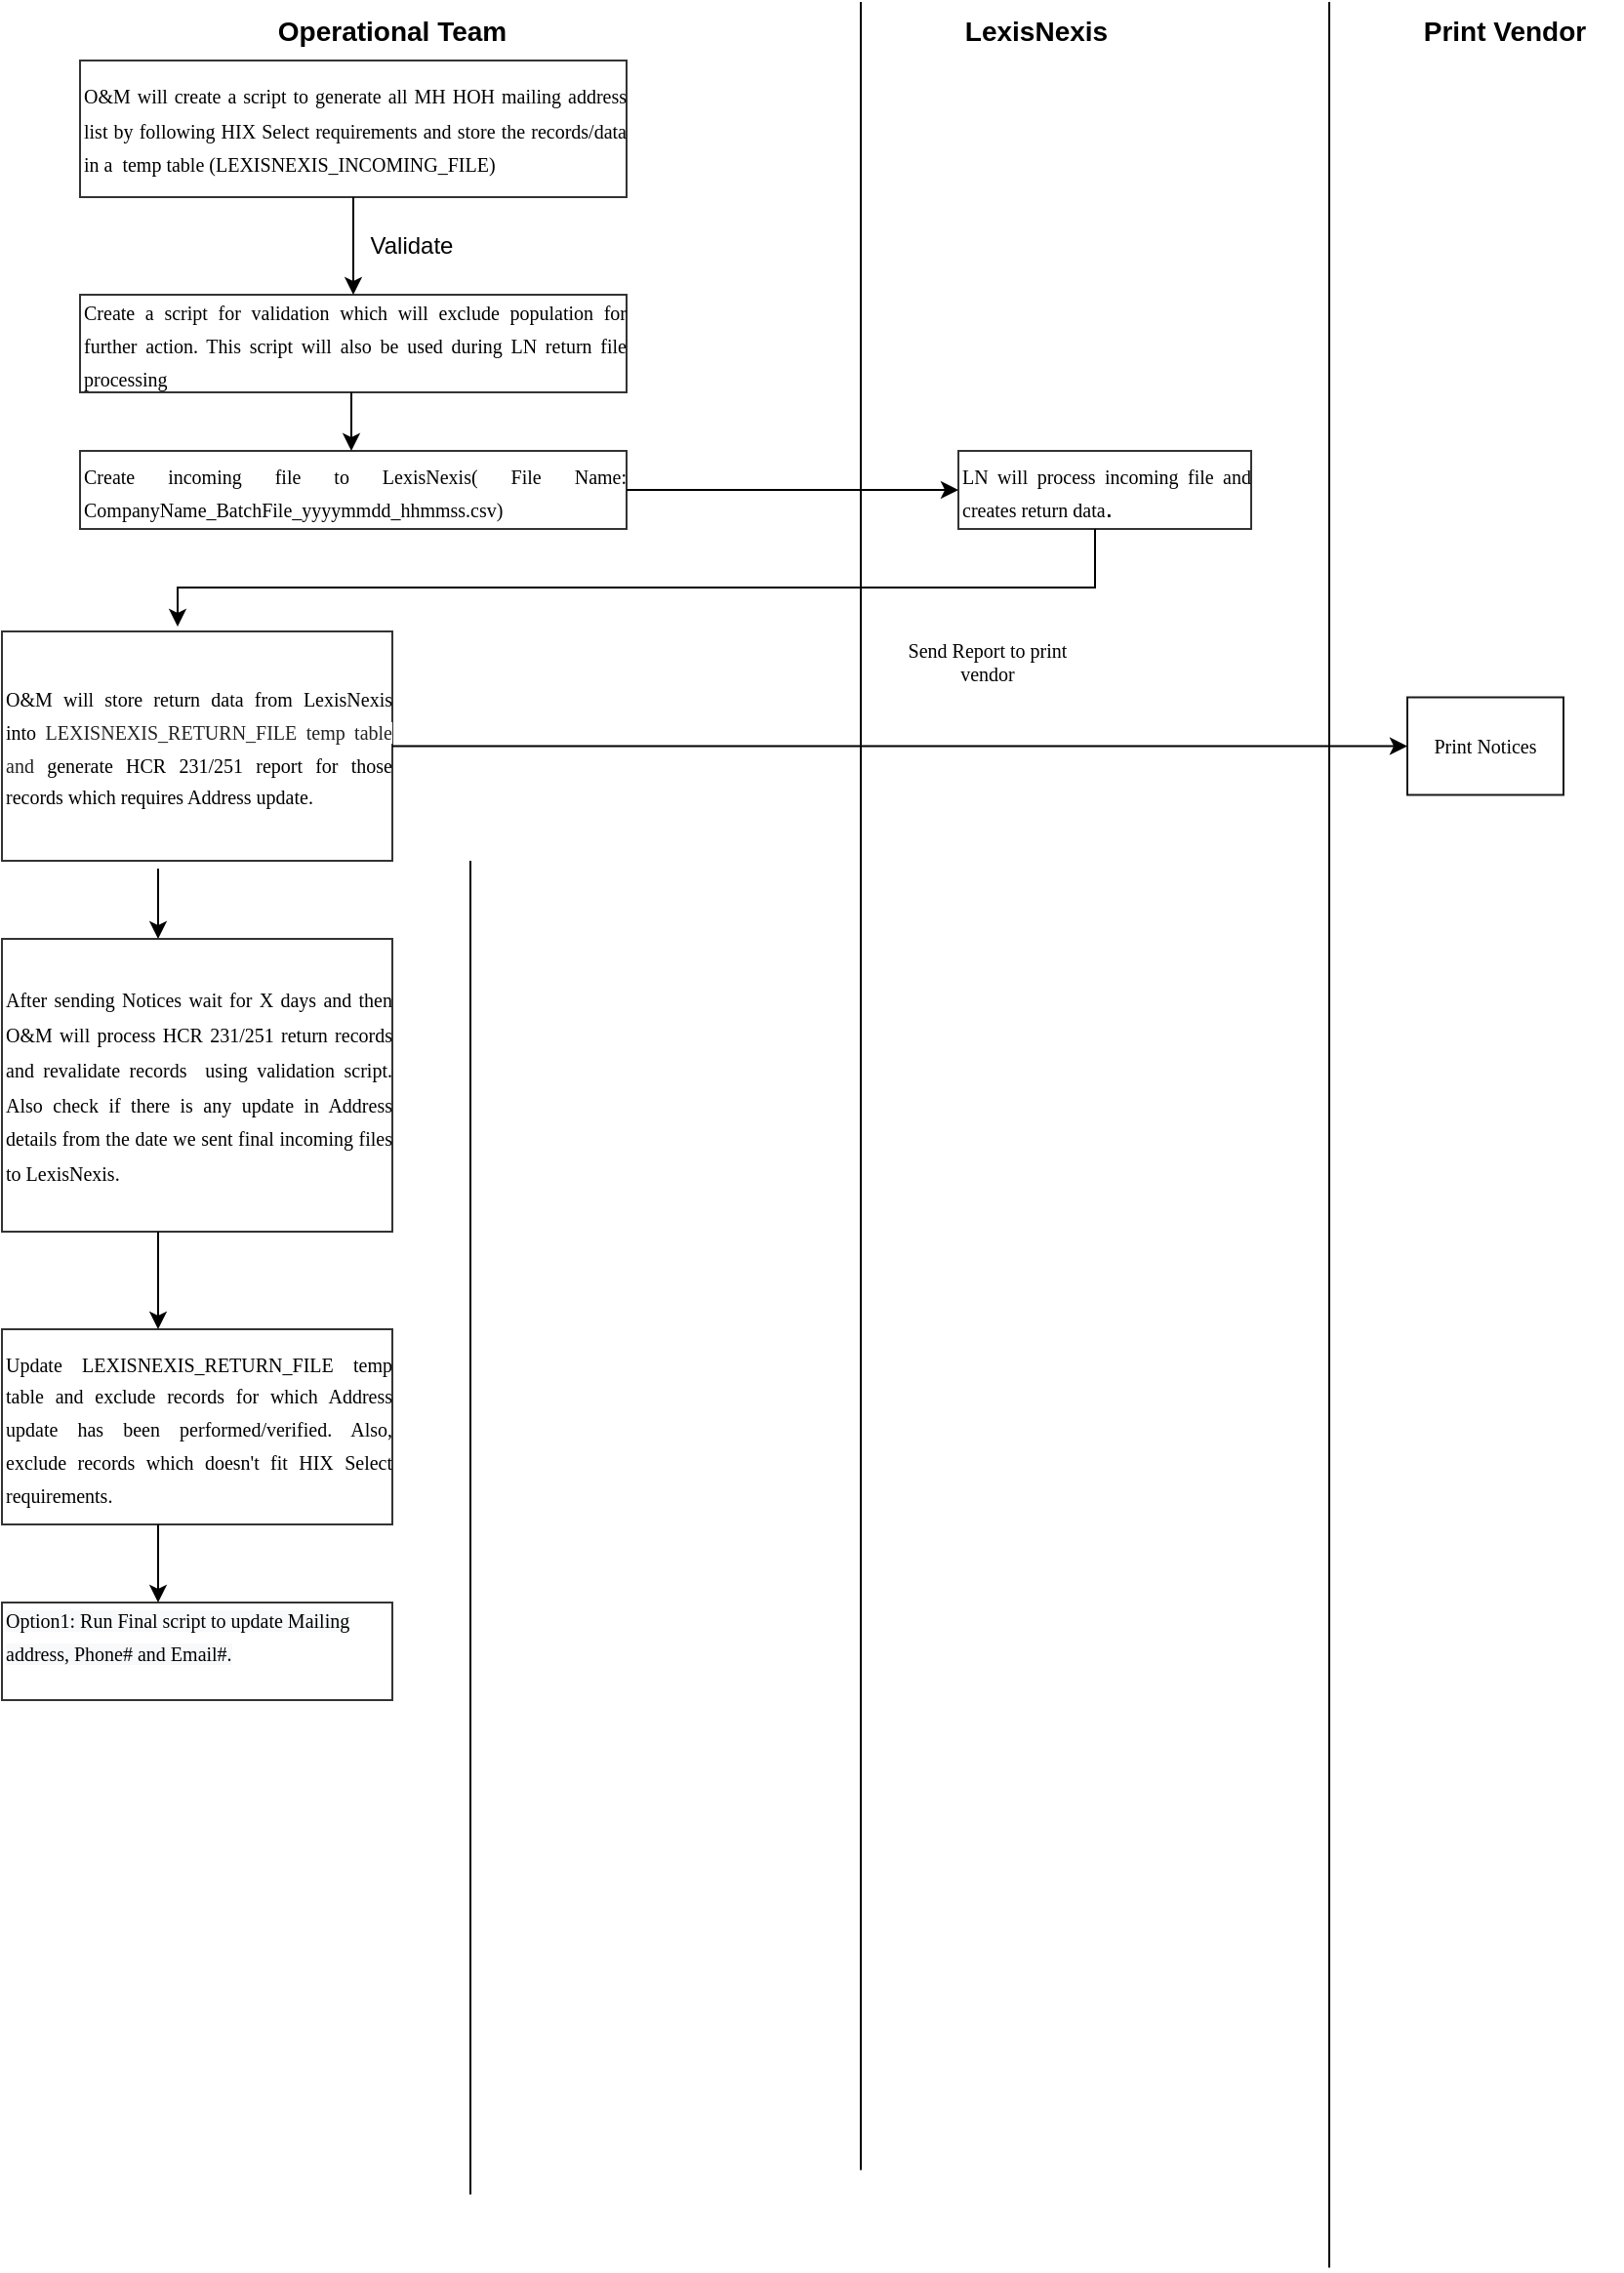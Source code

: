 <mxfile version="20.3.6" type="github">
  <diagram id="ZO5Eo3GqvxjR-ssXM-kG" name="Page-1">
    <mxGraphModel dx="782" dy="436" grid="1" gridSize="10" guides="1" tooltips="1" connect="1" arrows="1" fold="1" page="1" pageScale="1" pageWidth="850" pageHeight="1100" math="0" shadow="0">
      <root>
        <mxCell id="0" />
        <mxCell id="1" parent="0" />
        <mxCell id="i5NSv_vxBnT3H3A2hu5E-1" value="" style="endArrow=none;html=1;rounded=0;" parent="1" edge="1">
          <mxGeometry width="50" height="50" relative="1" as="geometry">
            <mxPoint x="440" y="1110.8" as="sourcePoint" />
            <mxPoint x="440" as="targetPoint" />
          </mxGeometry>
        </mxCell>
        <mxCell id="i5NSv_vxBnT3H3A2hu5E-2" value="" style="endArrow=none;html=1;rounded=0;" parent="1" edge="1">
          <mxGeometry width="50" height="50" relative="1" as="geometry">
            <mxPoint x="680" y="1160.8" as="sourcePoint" />
            <mxPoint x="680" as="targetPoint" />
          </mxGeometry>
        </mxCell>
        <mxCell id="i5NSv_vxBnT3H3A2hu5E-3" value="&lt;b&gt;&lt;font style=&quot;font-size: 14px;&quot;&gt;Operational Team&lt;/font&gt;&lt;/b&gt;" style="text;html=1;strokeColor=none;fillColor=none;align=center;verticalAlign=middle;whiteSpace=wrap;rounded=0;" parent="1" vertex="1">
          <mxGeometry x="140" width="120" height="30" as="geometry" />
        </mxCell>
        <mxCell id="i5NSv_vxBnT3H3A2hu5E-4" value="&lt;b&gt;&lt;font style=&quot;font-size: 14px;&quot;&gt;LexisNexis&lt;/font&gt;&lt;/b&gt;" style="text;html=1;strokeColor=none;fillColor=none;align=center;verticalAlign=middle;whiteSpace=wrap;rounded=0;" parent="1" vertex="1">
          <mxGeometry x="470" width="120" height="30" as="geometry" />
        </mxCell>
        <mxCell id="i5NSv_vxBnT3H3A2hu5E-5" value="&lt;b&gt;&lt;font style=&quot;font-size: 14px;&quot;&gt;Print Vendor&lt;/font&gt;&lt;/b&gt;" style="text;html=1;strokeColor=none;fillColor=none;align=center;verticalAlign=middle;whiteSpace=wrap;rounded=0;" parent="1" vertex="1">
          <mxGeometry x="710" width="120" height="30" as="geometry" />
        </mxCell>
        <mxCell id="i5NSv_vxBnT3H3A2hu5E-7" value="&lt;p class=&quot;MsoNormal&quot;&gt;&lt;/p&gt;&lt;div style=&quot;text-align: justify;&quot;&gt;&lt;font face=&quot;Verdana&quot;&gt;&lt;span style=&quot;font-size: 10px; background-color: initial;&quot;&gt;O&amp;amp;M will create a script to generate all MH HOH mailing&amp;nbsp;&lt;/span&gt;&lt;span style=&quot;font-size: 10px; background-color: initial;&quot;&gt;address list by following HIX Select requirements and store the records/data in a&amp;nbsp; temp table (&lt;/span&gt;&lt;span style=&quot;font-size: 10px; background-color: initial;&quot;&gt;LEXISNEXIS_INCOMING_FILE&lt;/span&gt;&lt;span style=&quot;font-size: 10px; background-color: initial;&quot;&gt;)&lt;/span&gt;&lt;/font&gt;&lt;/div&gt;&lt;p&gt;&lt;/p&gt;" style="text;html=1;strokeColor=#333333;fillColor=none;align=left;verticalAlign=middle;whiteSpace=wrap;rounded=0;fontSize=14;" parent="1" vertex="1">
          <mxGeometry x="40" y="30" width="280" height="70" as="geometry" />
        </mxCell>
        <mxCell id="i5NSv_vxBnT3H3A2hu5E-8" value="&lt;p class=&quot;MsoNormal&quot;&gt;&lt;/p&gt;&lt;div style=&quot;text-align: justify;&quot;&gt;&lt;p class=&quot;MsoNormal&quot;&gt;&lt;font style=&quot;font-size: 10px;&quot; face=&quot;Verdana&quot;&gt;Create a script for validation which will exclude population for further action. This script will also be used during LN return file processing&lt;/font&gt;&lt;/p&gt;&lt;/div&gt;&lt;p&gt;&lt;/p&gt;" style="text;html=1;strokeColor=#333333;fillColor=none;align=left;verticalAlign=middle;whiteSpace=wrap;rounded=0;fontSize=14;" parent="1" vertex="1">
          <mxGeometry x="40" y="150" width="280" height="50" as="geometry" />
        </mxCell>
        <mxCell id="i5NSv_vxBnT3H3A2hu5E-9" value="" style="endArrow=classic;html=1;rounded=0;fontFamily=Verdana;fontSize=10;" parent="1" source="i5NSv_vxBnT3H3A2hu5E-7" target="i5NSv_vxBnT3H3A2hu5E-8" edge="1">
          <mxGeometry width="50" height="50" relative="1" as="geometry">
            <mxPoint x="360" y="170" as="sourcePoint" />
            <mxPoint x="410" y="120" as="targetPoint" />
            <Array as="points">
              <mxPoint x="180" y="100" />
              <mxPoint x="180" y="130" />
            </Array>
          </mxGeometry>
        </mxCell>
        <mxCell id="i5NSv_vxBnT3H3A2hu5E-12" value="&lt;p class=&quot;MsoNormal&quot;&gt;&lt;/p&gt;&lt;div style=&quot;text-align: justify;&quot;&gt;&lt;p class=&quot;MsoNormal&quot;&gt;&lt;font style=&quot;font-size: 10px;&quot; face=&quot;Verdana&quot;&gt;Create incoming file to LexisNexis( File Name: CompanyName_BatchFile_yyyymmdd_hhmmss.csv)&lt;/font&gt;&lt;/p&gt;&lt;/div&gt;&lt;p&gt;&lt;/p&gt;" style="text;html=1;strokeColor=#333333;fillColor=none;align=left;verticalAlign=middle;whiteSpace=wrap;rounded=0;fontSize=14;" parent="1" vertex="1">
          <mxGeometry x="40" y="230" width="280" height="40" as="geometry" />
        </mxCell>
        <mxCell id="i5NSv_vxBnT3H3A2hu5E-13" value="" style="endArrow=classic;html=1;rounded=0;fontFamily=Verdana;fontSize=10;" parent="1" edge="1">
          <mxGeometry width="50" height="50" relative="1" as="geometry">
            <mxPoint x="179" y="200" as="sourcePoint" />
            <mxPoint x="179" y="230" as="targetPoint" />
            <Array as="points">
              <mxPoint x="179" y="210" />
            </Array>
          </mxGeometry>
        </mxCell>
        <mxCell id="i5NSv_vxBnT3H3A2hu5E-14" value="&lt;p class=&quot;MsoNormal&quot;&gt;&lt;/p&gt;&lt;div style=&quot;text-align: justify;&quot;&gt;&lt;p class=&quot;MsoNormal&quot;&gt;&lt;font style=&quot;font-size: 10px;&quot; face=&quot;Verdana&quot;&gt;LN will process incoming file and creates return data&lt;/font&gt;.&lt;/p&gt;&lt;/div&gt;&lt;p&gt;&lt;/p&gt;" style="text;html=1;strokeColor=#333333;fillColor=none;align=left;verticalAlign=middle;whiteSpace=wrap;rounded=0;fontSize=14;" parent="1" vertex="1">
          <mxGeometry x="490" y="230" width="150" height="40" as="geometry" />
        </mxCell>
        <mxCell id="i5NSv_vxBnT3H3A2hu5E-16" value="" style="endArrow=classic;html=1;rounded=0;fontFamily=Verdana;fontSize=10;entryX=0;entryY=0.5;entryDx=0;entryDy=0;exitX=1;exitY=0.5;exitDx=0;exitDy=0;" parent="1" source="i5NSv_vxBnT3H3A2hu5E-12" target="i5NSv_vxBnT3H3A2hu5E-14" edge="1">
          <mxGeometry width="50" height="50" relative="1" as="geometry">
            <mxPoint x="375" y="250" as="sourcePoint" />
            <mxPoint x="425" y="200" as="targetPoint" />
          </mxGeometry>
        </mxCell>
        <mxCell id="i5NSv_vxBnT3H3A2hu5E-17" value="&lt;p class=&quot;MsoNormal&quot;&gt;&lt;/p&gt;&lt;div style=&quot;text-align: justify;&quot;&gt;&lt;p class=&quot;MsoNormal&quot;&gt;&lt;font style=&quot;font-size: 10px;&quot; face=&quot;Verdana&quot;&gt;&lt;font style=&quot;&quot;&gt;O&amp;amp;M will store return data from LexisNexis into&amp;nbsp;&lt;/font&gt;&lt;span style=&quot;background-color: rgb(255, 255, 255); color: rgb(36, 36, 36); text-align: start;&quot;&gt;LEXISNEXIS_RETURN_FILE temp table and&amp;nbsp;&lt;/span&gt;&lt;span style=&quot;background-color: initial;&quot;&gt;generate HCR 231/251 report for those records which requires Address update.&lt;/span&gt;&lt;/font&gt;&lt;/p&gt;&lt;/div&gt;&lt;p&gt;&lt;/p&gt;" style="text;html=1;strokeColor=#333333;fillColor=none;align=left;verticalAlign=middle;whiteSpace=wrap;rounded=0;fontSize=14;" parent="1" vertex="1">
          <mxGeometry y="322.5" width="200" height="117.5" as="geometry" />
        </mxCell>
        <mxCell id="i5NSv_vxBnT3H3A2hu5E-20" value="Print Notices" style="text;html=1;strokeColor=#1A1A1A;fillColor=none;align=center;verticalAlign=middle;whiteSpace=wrap;rounded=0;fontFamily=Verdana;fontSize=10;" parent="1" vertex="1">
          <mxGeometry x="720" y="356.25" width="80" height="50" as="geometry" />
        </mxCell>
        <mxCell id="i5NSv_vxBnT3H3A2hu5E-21" value="" style="endArrow=classic;html=1;rounded=0;fontFamily=Verdana;fontSize=10;" parent="1" edge="1">
          <mxGeometry width="50" height="50" relative="1" as="geometry">
            <mxPoint x="560" y="270" as="sourcePoint" />
            <mxPoint x="90" y="320" as="targetPoint" />
            <Array as="points">
              <mxPoint x="560" y="300" />
              <mxPoint x="360" y="300" />
              <mxPoint x="260" y="300" />
              <mxPoint x="180" y="300" />
              <mxPoint x="90" y="300" />
            </Array>
          </mxGeometry>
        </mxCell>
        <mxCell id="i5NSv_vxBnT3H3A2hu5E-22" value="&lt;p class=&quot;MsoNormal&quot;&gt;&lt;/p&gt;&lt;div style=&quot;text-align: justify;&quot;&gt;&lt;p class=&quot;MsoNormal&quot;&gt;&lt;font face=&quot;Verdana&quot; style=&quot;&quot;&gt;&lt;span style=&quot;font-size: 10px;&quot;&gt;After sending Notices wait for X days and then O&amp;amp;M will process HCR 231/251 return records and revalidate records&amp;nbsp; using validation script. Also check if there is any update in Address details from the date we sent final incoming files to LexisNexis.&lt;/span&gt;&lt;/font&gt;&lt;/p&gt;&lt;/div&gt;&lt;p&gt;&lt;/p&gt;" style="text;html=1;strokeColor=#333333;fillColor=none;align=left;verticalAlign=middle;whiteSpace=wrap;rounded=0;fontSize=14;" parent="1" vertex="1">
          <mxGeometry y="480" width="200" height="150" as="geometry" />
        </mxCell>
        <mxCell id="i5NSv_vxBnT3H3A2hu5E-23" value="&lt;p class=&quot;MsoNormal&quot;&gt;&lt;/p&gt;&lt;div style=&quot;text-align: justify;&quot;&gt;&lt;p class=&quot;MsoNormal&quot;&gt;&lt;font style=&quot;font-size: 10px;&quot; face=&quot;Verdana&quot;&gt;Update&amp;nbsp;&lt;span style=&quot;background-color: initial;&quot;&gt;LEXISNEXIS_RETURN_FILE temp table and exclude records for which Address update has been performed/verified. Also, exclude records which doesn&#39;t fit HIX Select requirements.&lt;/span&gt;&lt;/font&gt;&lt;/p&gt;&lt;/div&gt;&lt;p&gt;&lt;/p&gt;" style="text;html=1;strokeColor=#333333;fillColor=none;align=left;verticalAlign=middle;whiteSpace=wrap;rounded=0;fontSize=14;" parent="1" vertex="1">
          <mxGeometry y="680" width="200" height="100" as="geometry" />
        </mxCell>
        <mxCell id="i5NSv_vxBnT3H3A2hu5E-24" value="Send Report to print vendor" style="text;html=1;strokeColor=none;fillColor=none;align=center;verticalAlign=middle;whiteSpace=wrap;rounded=0;fontFamily=Verdana;fontSize=10;" parent="1" vertex="1">
          <mxGeometry x="450" y="322.5" width="110" height="30" as="geometry" />
        </mxCell>
        <mxCell id="i5NSv_vxBnT3H3A2hu5E-25" value="&#xa;&lt;span style=&quot;color: rgb(0, 0, 0); font-family: Verdana; font-size: 10px; font-style: normal; font-variant-ligatures: normal; font-variant-caps: normal; font-weight: 400; letter-spacing: normal; orphans: 2; text-align: justify; text-indent: 0px; text-transform: none; widows: 2; word-spacing: 0px; -webkit-text-stroke-width: 0px; background-color: rgb(248, 249, 250); text-decoration-thickness: initial; text-decoration-style: initial; text-decoration-color: initial; float: none; display: inline !important;&quot;&gt;Option1: Run Final script to update Mailing address, Phone# and Email#.&lt;/span&gt;&#xa;&#xa;" style="text;html=1;strokeColor=#333333;fillColor=none;align=left;verticalAlign=middle;whiteSpace=wrap;rounded=0;fontSize=14;" parent="1" vertex="1">
          <mxGeometry y="820" width="200" height="50" as="geometry" />
        </mxCell>
        <mxCell id="i5NSv_vxBnT3H3A2hu5E-26" value="" style="endArrow=classic;html=1;rounded=0;fontFamily=Verdana;fontSize=10;exitX=0.4;exitY=1.034;exitDx=0;exitDy=0;exitPerimeter=0;" parent="1" edge="1" source="i5NSv_vxBnT3H3A2hu5E-17">
          <mxGeometry width="50" height="50" relative="1" as="geometry">
            <mxPoint x="80" y="450" as="sourcePoint" />
            <mxPoint x="80" y="480" as="targetPoint" />
          </mxGeometry>
        </mxCell>
        <mxCell id="nLf0Y-wNDH-YzCV_eADs-7" value="" style="endArrow=none;html=1;rounded=0;fontFamily=Verdana;fontSize=10;" parent="1" edge="1">
          <mxGeometry width="50" height="50" relative="1" as="geometry">
            <mxPoint x="240" y="1123.2" as="sourcePoint" />
            <mxPoint x="240" y="440" as="targetPoint" />
          </mxGeometry>
        </mxCell>
        <mxCell id="fncszPsC5ANrxo3cfzjH-3" value="Validate" style="text;html=1;strokeColor=none;fillColor=none;align=center;verticalAlign=middle;whiteSpace=wrap;rounded=0;" vertex="1" parent="1">
          <mxGeometry x="180" y="110" width="60" height="30" as="geometry" />
        </mxCell>
        <mxCell id="fncszPsC5ANrxo3cfzjH-6" value="" style="endArrow=classic;html=1;rounded=0;exitX=1;exitY=0.5;exitDx=0;exitDy=0;entryX=0;entryY=0.5;entryDx=0;entryDy=0;" edge="1" parent="1" source="i5NSv_vxBnT3H3A2hu5E-17" target="i5NSv_vxBnT3H3A2hu5E-20">
          <mxGeometry width="50" height="50" relative="1" as="geometry">
            <mxPoint x="380" y="530" as="sourcePoint" />
            <mxPoint x="430" y="480" as="targetPoint" />
          </mxGeometry>
        </mxCell>
        <mxCell id="fncszPsC5ANrxo3cfzjH-7" value="" style="endArrow=classic;html=1;rounded=0;" edge="1" parent="1">
          <mxGeometry width="50" height="50" relative="1" as="geometry">
            <mxPoint x="80" y="630" as="sourcePoint" />
            <mxPoint x="80" y="680" as="targetPoint" />
          </mxGeometry>
        </mxCell>
        <mxCell id="fncszPsC5ANrxo3cfzjH-10" value="" style="endArrow=classic;html=1;rounded=0;exitX=0.4;exitY=1;exitDx=0;exitDy=0;exitPerimeter=0;" edge="1" parent="1" source="i5NSv_vxBnT3H3A2hu5E-23">
          <mxGeometry width="50" height="50" relative="1" as="geometry">
            <mxPoint x="80" y="800" as="sourcePoint" />
            <mxPoint x="80" y="820" as="targetPoint" />
          </mxGeometry>
        </mxCell>
      </root>
    </mxGraphModel>
  </diagram>
</mxfile>
